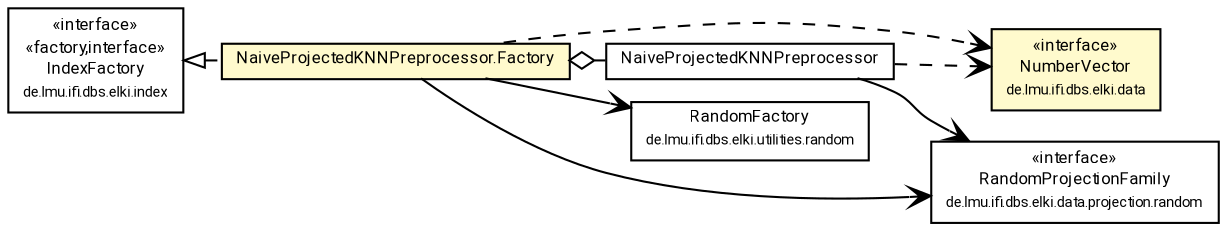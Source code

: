 #!/usr/local/bin/dot
#
# Class diagram 
# Generated by UMLGraph version R5_7_2-60-g0e99a6 (http://www.spinellis.gr/umlgraph/)
#

digraph G {
	graph [fontnames="svg"]
	edge [fontname="Roboto",fontsize=7,labelfontname="Roboto",labelfontsize=7,color="black"];
	node [fontname="Roboto",fontcolor="black",fontsize=8,shape=plaintext,margin=0,width=0,height=0];
	nodesep=0.15;
	ranksep=0.25;
	rankdir=LR;
	// de.lmu.ifi.dbs.elki.index.IndexFactory<V>
	c7287038 [label=<<table title="de.lmu.ifi.dbs.elki.index.IndexFactory" border="0" cellborder="1" cellspacing="0" cellpadding="2" href="../../IndexFactory.html" target="_parent">
		<tr><td><table border="0" cellspacing="0" cellpadding="1">
		<tr><td align="center" balign="center"> &#171;interface&#187; </td></tr>
		<tr><td align="center" balign="center"> &#171;factory,interface&#187; </td></tr>
		<tr><td align="center" balign="center"> <font face="Roboto">IndexFactory</font> </td></tr>
		<tr><td align="center" balign="center"> <font face="Roboto" point-size="7.0">de.lmu.ifi.dbs.elki.index</font> </td></tr>
		</table></td></tr>
		</table>>, URL="../../IndexFactory.html"];
	// de.lmu.ifi.dbs.elki.data.NumberVector
	c7287103 [label=<<table title="de.lmu.ifi.dbs.elki.data.NumberVector" border="0" cellborder="1" cellspacing="0" cellpadding="2" bgcolor="LemonChiffon" href="../../../data/NumberVector.html" target="_parent">
		<tr><td><table border="0" cellspacing="0" cellpadding="1">
		<tr><td align="center" balign="center"> &#171;interface&#187; </td></tr>
		<tr><td align="center" balign="center"> <font face="Roboto">NumberVector</font> </td></tr>
		<tr><td align="center" balign="center"> <font face="Roboto" point-size="7.0">de.lmu.ifi.dbs.elki.data</font> </td></tr>
		</table></td></tr>
		</table>>, URL="../../../data/NumberVector.html"];
	// de.lmu.ifi.dbs.elki.data.projection.random.RandomProjectionFamily
	c7287130 [label=<<table title="de.lmu.ifi.dbs.elki.data.projection.random.RandomProjectionFamily" border="0" cellborder="1" cellspacing="0" cellpadding="2" href="../../../data/projection/random/RandomProjectionFamily.html" target="_parent">
		<tr><td><table border="0" cellspacing="0" cellpadding="1">
		<tr><td align="center" balign="center"> &#171;interface&#187; </td></tr>
		<tr><td align="center" balign="center"> <font face="Roboto">RandomProjectionFamily</font> </td></tr>
		<tr><td align="center" balign="center"> <font face="Roboto" point-size="7.0">de.lmu.ifi.dbs.elki.data.projection.random</font> </td></tr>
		</table></td></tr>
		</table>>, URL="../../../data/projection/random/RandomProjectionFamily.html"];
	// de.lmu.ifi.dbs.elki.utilities.random.RandomFactory
	c7287897 [label=<<table title="de.lmu.ifi.dbs.elki.utilities.random.RandomFactory" border="0" cellborder="1" cellspacing="0" cellpadding="2" href="../../../utilities/random/RandomFactory.html" target="_parent">
		<tr><td><table border="0" cellspacing="0" cellpadding="1">
		<tr><td align="center" balign="center"> <font face="Roboto">RandomFactory</font> </td></tr>
		<tr><td align="center" balign="center"> <font face="Roboto" point-size="7.0">de.lmu.ifi.dbs.elki.utilities.random</font> </td></tr>
		</table></td></tr>
		</table>>, URL="../../../utilities/random/RandomFactory.html"];
	// de.lmu.ifi.dbs.elki.index.preprocessed.knn.NaiveProjectedKNNPreprocessor<O extends de.lmu.ifi.dbs.elki.data.NumberVector>
	c7288398 [label=<<table title="de.lmu.ifi.dbs.elki.index.preprocessed.knn.NaiveProjectedKNNPreprocessor" border="0" cellborder="1" cellspacing="0" cellpadding="2" href="NaiveProjectedKNNPreprocessor.html" target="_parent">
		<tr><td><table border="0" cellspacing="0" cellpadding="1">
		<tr><td align="center" balign="center"> <font face="Roboto">NaiveProjectedKNNPreprocessor</font> </td></tr>
		</table></td></tr>
		</table>>, URL="NaiveProjectedKNNPreprocessor.html"];
	// de.lmu.ifi.dbs.elki.index.preprocessed.knn.NaiveProjectedKNNPreprocessor.Factory<V extends de.lmu.ifi.dbs.elki.data.NumberVector>
	c7288400 [label=<<table title="de.lmu.ifi.dbs.elki.index.preprocessed.knn.NaiveProjectedKNNPreprocessor.Factory" border="0" cellborder="1" cellspacing="0" cellpadding="2" bgcolor="lemonChiffon" href="NaiveProjectedKNNPreprocessor.Factory.html" target="_parent">
		<tr><td><table border="0" cellspacing="0" cellpadding="1">
		<tr><td align="center" balign="center"> <font face="Roboto">NaiveProjectedKNNPreprocessor.Factory</font> </td></tr>
		</table></td></tr>
		</table>>, URL="NaiveProjectedKNNPreprocessor.Factory.html"];
	// de.lmu.ifi.dbs.elki.index.preprocessed.knn.NaiveProjectedKNNPreprocessor.Factory<V extends de.lmu.ifi.dbs.elki.data.NumberVector> implements de.lmu.ifi.dbs.elki.index.IndexFactory<V>
	c7287038 -> c7288400 [arrowtail=empty,style=dashed,dir=back,weight=9];
	// de.lmu.ifi.dbs.elki.index.preprocessed.knn.NaiveProjectedKNNPreprocessor.Factory<V extends de.lmu.ifi.dbs.elki.data.NumberVector> has de.lmu.ifi.dbs.elki.index.preprocessed.knn.NaiveProjectedKNNPreprocessor<O extends de.lmu.ifi.dbs.elki.data.NumberVector>
	c7288400 -> c7288398 [arrowhead=none,arrowtail=ediamond,dir=back,weight=4];
	// de.lmu.ifi.dbs.elki.index.preprocessed.knn.NaiveProjectedKNNPreprocessor<O extends de.lmu.ifi.dbs.elki.data.NumberVector> navassoc de.lmu.ifi.dbs.elki.data.projection.random.RandomProjectionFamily
	c7288398 -> c7287130 [arrowhead=open,weight=1];
	// de.lmu.ifi.dbs.elki.index.preprocessed.knn.NaiveProjectedKNNPreprocessor.Factory<V extends de.lmu.ifi.dbs.elki.data.NumberVector> navassoc de.lmu.ifi.dbs.elki.data.projection.random.RandomProjectionFamily
	c7288400 -> c7287130 [arrowhead=open,weight=1];
	// de.lmu.ifi.dbs.elki.index.preprocessed.knn.NaiveProjectedKNNPreprocessor.Factory<V extends de.lmu.ifi.dbs.elki.data.NumberVector> navassoc de.lmu.ifi.dbs.elki.utilities.random.RandomFactory
	c7288400 -> c7287897 [arrowhead=open,weight=1];
	// de.lmu.ifi.dbs.elki.index.preprocessed.knn.NaiveProjectedKNNPreprocessor<O extends de.lmu.ifi.dbs.elki.data.NumberVector> depend de.lmu.ifi.dbs.elki.data.NumberVector
	c7288398 -> c7287103 [arrowhead=open,style=dashed,weight=0];
	// de.lmu.ifi.dbs.elki.index.preprocessed.knn.NaiveProjectedKNNPreprocessor.Factory<V extends de.lmu.ifi.dbs.elki.data.NumberVector> depend de.lmu.ifi.dbs.elki.data.NumberVector
	c7288400 -> c7287103 [arrowhead=open,style=dashed,weight=0];
}

